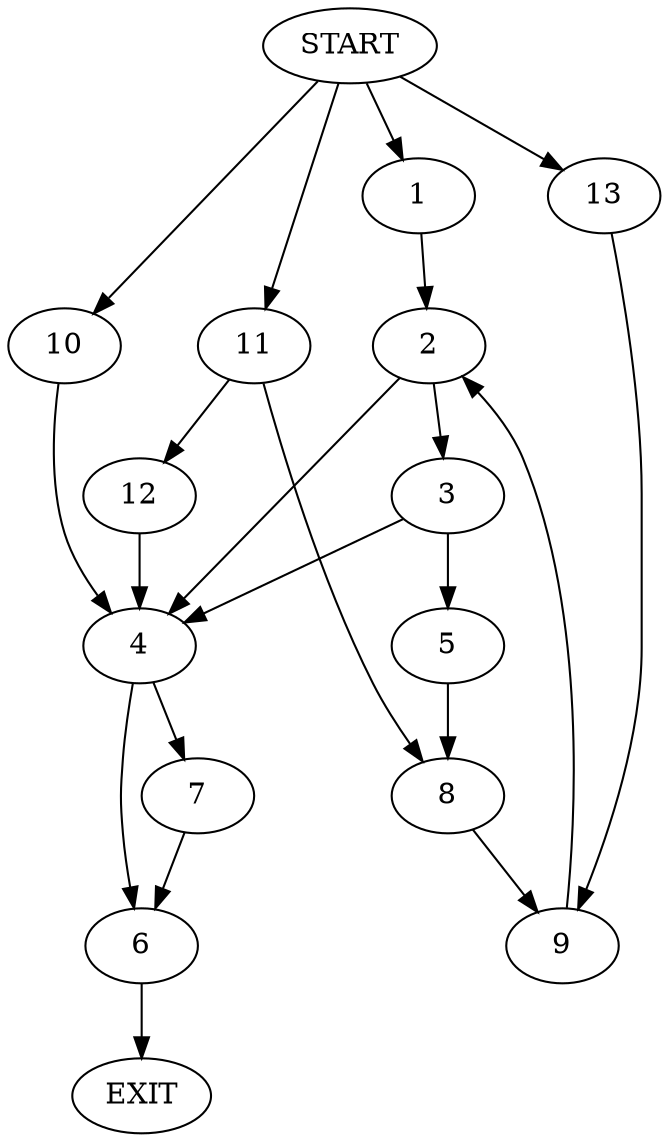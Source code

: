 digraph {
0 [label="START"]
14 [label="EXIT"]
0 -> 1
1 -> 2
2 -> 3
2 -> 4
3 -> 4
3 -> 5
4 -> 6
4 -> 7
5 -> 8
8 -> 9
0 -> 10
10 -> 4
0 -> 11
11 -> 12
11 -> 8
12 -> 4
9 -> 2
0 -> 13
13 -> 9
7 -> 6
6 -> 14
}
